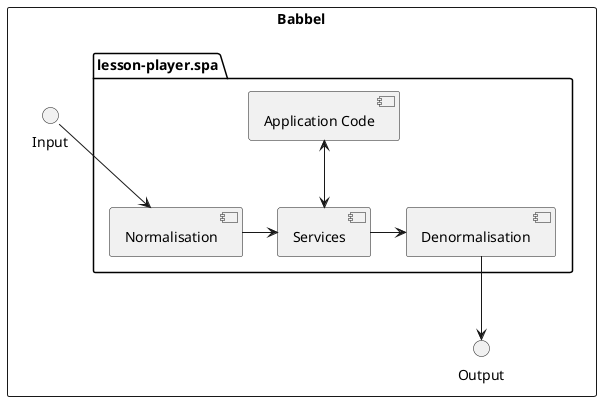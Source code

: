 @startuml data-normalisation
rectangle Babbel {
  package "lesson-player.spa" as platform {
    [Services] -> [Denormalisation]
    [Normalisation] -> [Services]
    [Application Code] <-down-> [Services]
  }

  Input -down-> [Normalisation]
  [Denormalisation] -down-> Output
}
@enduml